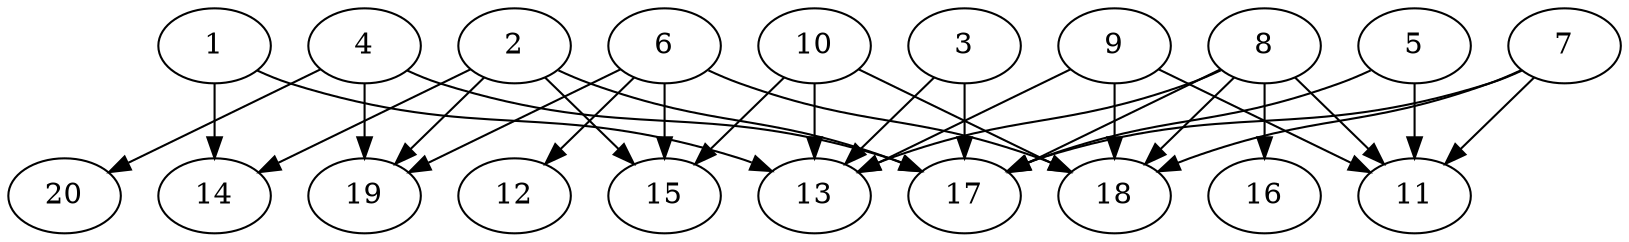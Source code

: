 // DAG automatically generated by daggen at Tue Aug  6 16:20:30 2019
// ./daggen --dot -n 20 --ccr 0.3 --fat 0.7 --regular 0.5 --density 0.7 --mindata 5242880 --maxdata 52428800 
digraph G {
  1 [size="19886080", alpha="0.00", expect_size="5965824"] 
  1 -> 13 [size ="5965824"]
  1 -> 14 [size ="5965824"]
  2 [size="20520960", alpha="0.16", expect_size="6156288"] 
  2 -> 14 [size ="6156288"]
  2 -> 15 [size ="6156288"]
  2 -> 17 [size ="6156288"]
  2 -> 19 [size ="6156288"]
  3 [size="114070187", alpha="0.00", expect_size="34221056"] 
  3 -> 13 [size ="34221056"]
  3 -> 17 [size ="34221056"]
  4 [size="171106987", alpha="0.13", expect_size="51332096"] 
  4 -> 17 [size ="51332096"]
  4 -> 19 [size ="51332096"]
  4 -> 20 [size ="51332096"]
  5 [size="122753707", alpha="0.07", expect_size="36826112"] 
  5 -> 11 [size ="36826112"]
  5 -> 17 [size ="36826112"]
  6 [size="149268480", alpha="0.07", expect_size="44780544"] 
  6 -> 12 [size ="44780544"]
  6 -> 15 [size ="44780544"]
  6 -> 18 [size ="44780544"]
  6 -> 19 [size ="44780544"]
  7 [size="122702507", alpha="0.20", expect_size="36810752"] 
  7 -> 11 [size ="36810752"]
  7 -> 17 [size ="36810752"]
  7 -> 18 [size ="36810752"]
  8 [size="70232747", alpha="0.03", expect_size="21069824"] 
  8 -> 11 [size ="21069824"]
  8 -> 13 [size ="21069824"]
  8 -> 16 [size ="21069824"]
  8 -> 17 [size ="21069824"]
  8 -> 18 [size ="21069824"]
  9 [size="126996480", alpha="0.09", expect_size="38098944"] 
  9 -> 11 [size ="38098944"]
  9 -> 13 [size ="38098944"]
  9 -> 18 [size ="38098944"]
  10 [size="147613013", alpha="0.04", expect_size="44283904"] 
  10 -> 13 [size ="44283904"]
  10 -> 15 [size ="44283904"]
  10 -> 18 [size ="44283904"]
  11 [size="126832640", alpha="0.02", expect_size="38049792"] 
  12 [size="130044587", alpha="0.18", expect_size="39013376"] 
  13 [size="101932373", alpha="0.19", expect_size="30579712"] 
  14 [size="103782400", alpha="0.18", expect_size="31134720"] 
  15 [size="45335893", alpha="0.01", expect_size="13600768"] 
  16 [size="99771733", alpha="0.06", expect_size="29931520"] 
  17 [size="157405867", alpha="0.18", expect_size="47221760"] 
  18 [size="157262507", alpha="0.12", expect_size="47178752"] 
  19 [size="23084373", alpha="0.17", expect_size="6925312"] 
  20 [size="94924800", alpha="0.00", expect_size="28477440"] 
}
